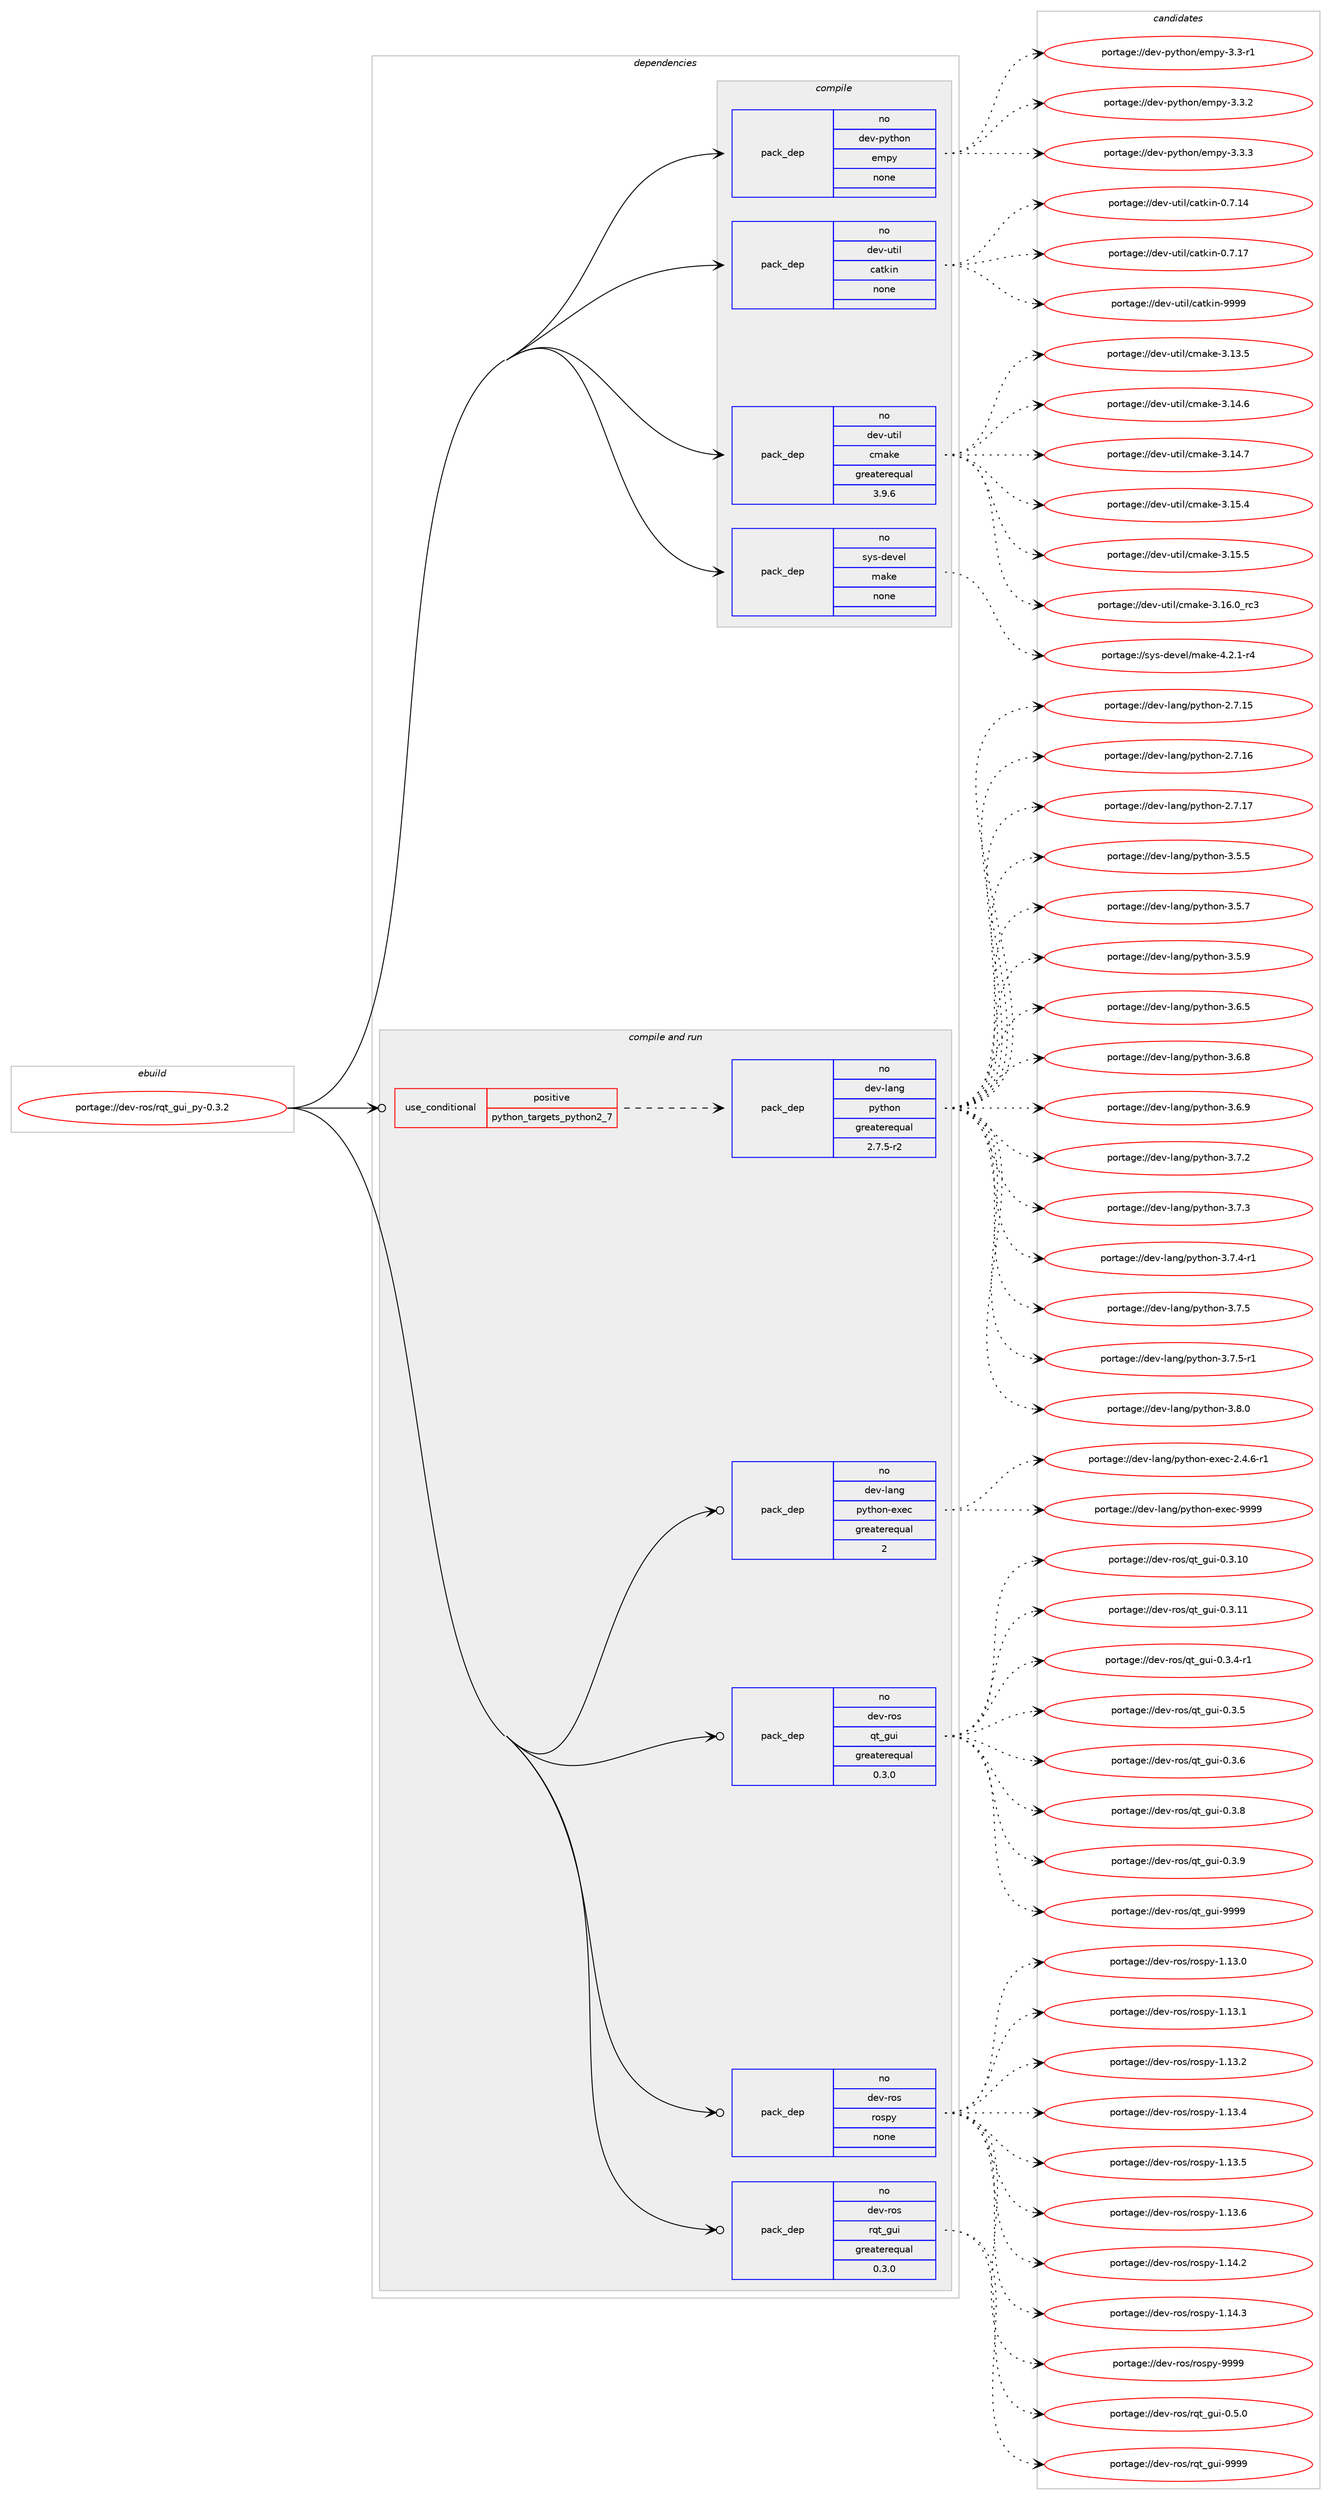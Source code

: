 digraph prolog {

# *************
# Graph options
# *************

newrank=true;
concentrate=true;
compound=true;
graph [rankdir=LR,fontname=Helvetica,fontsize=10,ranksep=1.5];#, ranksep=2.5, nodesep=0.2];
edge  [arrowhead=vee];
node  [fontname=Helvetica,fontsize=10];

# **********
# The ebuild
# **********

subgraph cluster_leftcol {
color=gray;
rank=same;
label=<<i>ebuild</i>>;
id [label="portage://dev-ros/rqt_gui_py-0.3.2", color=red, width=4, href="../dev-ros/rqt_gui_py-0.3.2.svg"];
}

# ****************
# The dependencies
# ****************

subgraph cluster_midcol {
color=gray;
label=<<i>dependencies</i>>;
subgraph cluster_compile {
fillcolor="#eeeeee";
style=filled;
label=<<i>compile</i>>;
subgraph pack152490 {
dependency200497 [label=<<TABLE BORDER="0" CELLBORDER="1" CELLSPACING="0" CELLPADDING="4" WIDTH="220"><TR><TD ROWSPAN="6" CELLPADDING="30">pack_dep</TD></TR><TR><TD WIDTH="110">no</TD></TR><TR><TD>dev-python</TD></TR><TR><TD>empy</TD></TR><TR><TD>none</TD></TR><TR><TD></TD></TR></TABLE>>, shape=none, color=blue];
}
id:e -> dependency200497:w [weight=20,style="solid",arrowhead="vee"];
subgraph pack152491 {
dependency200498 [label=<<TABLE BORDER="0" CELLBORDER="1" CELLSPACING="0" CELLPADDING="4" WIDTH="220"><TR><TD ROWSPAN="6" CELLPADDING="30">pack_dep</TD></TR><TR><TD WIDTH="110">no</TD></TR><TR><TD>dev-util</TD></TR><TR><TD>catkin</TD></TR><TR><TD>none</TD></TR><TR><TD></TD></TR></TABLE>>, shape=none, color=blue];
}
id:e -> dependency200498:w [weight=20,style="solid",arrowhead="vee"];
subgraph pack152492 {
dependency200499 [label=<<TABLE BORDER="0" CELLBORDER="1" CELLSPACING="0" CELLPADDING="4" WIDTH="220"><TR><TD ROWSPAN="6" CELLPADDING="30">pack_dep</TD></TR><TR><TD WIDTH="110">no</TD></TR><TR><TD>dev-util</TD></TR><TR><TD>cmake</TD></TR><TR><TD>greaterequal</TD></TR><TR><TD>3.9.6</TD></TR></TABLE>>, shape=none, color=blue];
}
id:e -> dependency200499:w [weight=20,style="solid",arrowhead="vee"];
subgraph pack152493 {
dependency200500 [label=<<TABLE BORDER="0" CELLBORDER="1" CELLSPACING="0" CELLPADDING="4" WIDTH="220"><TR><TD ROWSPAN="6" CELLPADDING="30">pack_dep</TD></TR><TR><TD WIDTH="110">no</TD></TR><TR><TD>sys-devel</TD></TR><TR><TD>make</TD></TR><TR><TD>none</TD></TR><TR><TD></TD></TR></TABLE>>, shape=none, color=blue];
}
id:e -> dependency200500:w [weight=20,style="solid",arrowhead="vee"];
}
subgraph cluster_compileandrun {
fillcolor="#eeeeee";
style=filled;
label=<<i>compile and run</i>>;
subgraph cond44579 {
dependency200501 [label=<<TABLE BORDER="0" CELLBORDER="1" CELLSPACING="0" CELLPADDING="4"><TR><TD ROWSPAN="3" CELLPADDING="10">use_conditional</TD></TR><TR><TD>positive</TD></TR><TR><TD>python_targets_python2_7</TD></TR></TABLE>>, shape=none, color=red];
subgraph pack152494 {
dependency200502 [label=<<TABLE BORDER="0" CELLBORDER="1" CELLSPACING="0" CELLPADDING="4" WIDTH="220"><TR><TD ROWSPAN="6" CELLPADDING="30">pack_dep</TD></TR><TR><TD WIDTH="110">no</TD></TR><TR><TD>dev-lang</TD></TR><TR><TD>python</TD></TR><TR><TD>greaterequal</TD></TR><TR><TD>2.7.5-r2</TD></TR></TABLE>>, shape=none, color=blue];
}
dependency200501:e -> dependency200502:w [weight=20,style="dashed",arrowhead="vee"];
}
id:e -> dependency200501:w [weight=20,style="solid",arrowhead="odotvee"];
subgraph pack152495 {
dependency200503 [label=<<TABLE BORDER="0" CELLBORDER="1" CELLSPACING="0" CELLPADDING="4" WIDTH="220"><TR><TD ROWSPAN="6" CELLPADDING="30">pack_dep</TD></TR><TR><TD WIDTH="110">no</TD></TR><TR><TD>dev-lang</TD></TR><TR><TD>python-exec</TD></TR><TR><TD>greaterequal</TD></TR><TR><TD>2</TD></TR></TABLE>>, shape=none, color=blue];
}
id:e -> dependency200503:w [weight=20,style="solid",arrowhead="odotvee"];
subgraph pack152496 {
dependency200504 [label=<<TABLE BORDER="0" CELLBORDER="1" CELLSPACING="0" CELLPADDING="4" WIDTH="220"><TR><TD ROWSPAN="6" CELLPADDING="30">pack_dep</TD></TR><TR><TD WIDTH="110">no</TD></TR><TR><TD>dev-ros</TD></TR><TR><TD>qt_gui</TD></TR><TR><TD>greaterequal</TD></TR><TR><TD>0.3.0</TD></TR></TABLE>>, shape=none, color=blue];
}
id:e -> dependency200504:w [weight=20,style="solid",arrowhead="odotvee"];
subgraph pack152497 {
dependency200505 [label=<<TABLE BORDER="0" CELLBORDER="1" CELLSPACING="0" CELLPADDING="4" WIDTH="220"><TR><TD ROWSPAN="6" CELLPADDING="30">pack_dep</TD></TR><TR><TD WIDTH="110">no</TD></TR><TR><TD>dev-ros</TD></TR><TR><TD>rospy</TD></TR><TR><TD>none</TD></TR><TR><TD></TD></TR></TABLE>>, shape=none, color=blue];
}
id:e -> dependency200505:w [weight=20,style="solid",arrowhead="odotvee"];
subgraph pack152498 {
dependency200506 [label=<<TABLE BORDER="0" CELLBORDER="1" CELLSPACING="0" CELLPADDING="4" WIDTH="220"><TR><TD ROWSPAN="6" CELLPADDING="30">pack_dep</TD></TR><TR><TD WIDTH="110">no</TD></TR><TR><TD>dev-ros</TD></TR><TR><TD>rqt_gui</TD></TR><TR><TD>greaterequal</TD></TR><TR><TD>0.3.0</TD></TR></TABLE>>, shape=none, color=blue];
}
id:e -> dependency200506:w [weight=20,style="solid",arrowhead="odotvee"];
}
subgraph cluster_run {
fillcolor="#eeeeee";
style=filled;
label=<<i>run</i>>;
}
}

# **************
# The candidates
# **************

subgraph cluster_choices {
rank=same;
color=gray;
label=<<i>candidates</i>>;

subgraph choice152490 {
color=black;
nodesep=1;
choiceportage1001011184511212111610411111047101109112121455146514511449 [label="portage://dev-python/empy-3.3-r1", color=red, width=4,href="../dev-python/empy-3.3-r1.svg"];
choiceportage1001011184511212111610411111047101109112121455146514650 [label="portage://dev-python/empy-3.3.2", color=red, width=4,href="../dev-python/empy-3.3.2.svg"];
choiceportage1001011184511212111610411111047101109112121455146514651 [label="portage://dev-python/empy-3.3.3", color=red, width=4,href="../dev-python/empy-3.3.3.svg"];
dependency200497:e -> choiceportage1001011184511212111610411111047101109112121455146514511449:w [style=dotted,weight="100"];
dependency200497:e -> choiceportage1001011184511212111610411111047101109112121455146514650:w [style=dotted,weight="100"];
dependency200497:e -> choiceportage1001011184511212111610411111047101109112121455146514651:w [style=dotted,weight="100"];
}
subgraph choice152491 {
color=black;
nodesep=1;
choiceportage1001011184511711610510847999711610710511045484655464952 [label="portage://dev-util/catkin-0.7.14", color=red, width=4,href="../dev-util/catkin-0.7.14.svg"];
choiceportage1001011184511711610510847999711610710511045484655464955 [label="portage://dev-util/catkin-0.7.17", color=red, width=4,href="../dev-util/catkin-0.7.17.svg"];
choiceportage100101118451171161051084799971161071051104557575757 [label="portage://dev-util/catkin-9999", color=red, width=4,href="../dev-util/catkin-9999.svg"];
dependency200498:e -> choiceportage1001011184511711610510847999711610710511045484655464952:w [style=dotted,weight="100"];
dependency200498:e -> choiceportage1001011184511711610510847999711610710511045484655464955:w [style=dotted,weight="100"];
dependency200498:e -> choiceportage100101118451171161051084799971161071051104557575757:w [style=dotted,weight="100"];
}
subgraph choice152492 {
color=black;
nodesep=1;
choiceportage1001011184511711610510847991099710710145514649514653 [label="portage://dev-util/cmake-3.13.5", color=red, width=4,href="../dev-util/cmake-3.13.5.svg"];
choiceportage1001011184511711610510847991099710710145514649524654 [label="portage://dev-util/cmake-3.14.6", color=red, width=4,href="../dev-util/cmake-3.14.6.svg"];
choiceportage1001011184511711610510847991099710710145514649524655 [label="portage://dev-util/cmake-3.14.7", color=red, width=4,href="../dev-util/cmake-3.14.7.svg"];
choiceportage1001011184511711610510847991099710710145514649534652 [label="portage://dev-util/cmake-3.15.4", color=red, width=4,href="../dev-util/cmake-3.15.4.svg"];
choiceportage1001011184511711610510847991099710710145514649534653 [label="portage://dev-util/cmake-3.15.5", color=red, width=4,href="../dev-util/cmake-3.15.5.svg"];
choiceportage1001011184511711610510847991099710710145514649544648951149951 [label="portage://dev-util/cmake-3.16.0_rc3", color=red, width=4,href="../dev-util/cmake-3.16.0_rc3.svg"];
dependency200499:e -> choiceportage1001011184511711610510847991099710710145514649514653:w [style=dotted,weight="100"];
dependency200499:e -> choiceportage1001011184511711610510847991099710710145514649524654:w [style=dotted,weight="100"];
dependency200499:e -> choiceportage1001011184511711610510847991099710710145514649524655:w [style=dotted,weight="100"];
dependency200499:e -> choiceportage1001011184511711610510847991099710710145514649534652:w [style=dotted,weight="100"];
dependency200499:e -> choiceportage1001011184511711610510847991099710710145514649534653:w [style=dotted,weight="100"];
dependency200499:e -> choiceportage1001011184511711610510847991099710710145514649544648951149951:w [style=dotted,weight="100"];
}
subgraph choice152493 {
color=black;
nodesep=1;
choiceportage1151211154510010111810110847109971071014552465046494511452 [label="portage://sys-devel/make-4.2.1-r4", color=red, width=4,href="../sys-devel/make-4.2.1-r4.svg"];
dependency200500:e -> choiceportage1151211154510010111810110847109971071014552465046494511452:w [style=dotted,weight="100"];
}
subgraph choice152494 {
color=black;
nodesep=1;
choiceportage10010111845108971101034711212111610411111045504655464953 [label="portage://dev-lang/python-2.7.15", color=red, width=4,href="../dev-lang/python-2.7.15.svg"];
choiceportage10010111845108971101034711212111610411111045504655464954 [label="portage://dev-lang/python-2.7.16", color=red, width=4,href="../dev-lang/python-2.7.16.svg"];
choiceportage10010111845108971101034711212111610411111045504655464955 [label="portage://dev-lang/python-2.7.17", color=red, width=4,href="../dev-lang/python-2.7.17.svg"];
choiceportage100101118451089711010347112121116104111110455146534653 [label="portage://dev-lang/python-3.5.5", color=red, width=4,href="../dev-lang/python-3.5.5.svg"];
choiceportage100101118451089711010347112121116104111110455146534655 [label="portage://dev-lang/python-3.5.7", color=red, width=4,href="../dev-lang/python-3.5.7.svg"];
choiceportage100101118451089711010347112121116104111110455146534657 [label="portage://dev-lang/python-3.5.9", color=red, width=4,href="../dev-lang/python-3.5.9.svg"];
choiceportage100101118451089711010347112121116104111110455146544653 [label="portage://dev-lang/python-3.6.5", color=red, width=4,href="../dev-lang/python-3.6.5.svg"];
choiceportage100101118451089711010347112121116104111110455146544656 [label="portage://dev-lang/python-3.6.8", color=red, width=4,href="../dev-lang/python-3.6.8.svg"];
choiceportage100101118451089711010347112121116104111110455146544657 [label="portage://dev-lang/python-3.6.9", color=red, width=4,href="../dev-lang/python-3.6.9.svg"];
choiceportage100101118451089711010347112121116104111110455146554650 [label="portage://dev-lang/python-3.7.2", color=red, width=4,href="../dev-lang/python-3.7.2.svg"];
choiceportage100101118451089711010347112121116104111110455146554651 [label="portage://dev-lang/python-3.7.3", color=red, width=4,href="../dev-lang/python-3.7.3.svg"];
choiceportage1001011184510897110103471121211161041111104551465546524511449 [label="portage://dev-lang/python-3.7.4-r1", color=red, width=4,href="../dev-lang/python-3.7.4-r1.svg"];
choiceportage100101118451089711010347112121116104111110455146554653 [label="portage://dev-lang/python-3.7.5", color=red, width=4,href="../dev-lang/python-3.7.5.svg"];
choiceportage1001011184510897110103471121211161041111104551465546534511449 [label="portage://dev-lang/python-3.7.5-r1", color=red, width=4,href="../dev-lang/python-3.7.5-r1.svg"];
choiceportage100101118451089711010347112121116104111110455146564648 [label="portage://dev-lang/python-3.8.0", color=red, width=4,href="../dev-lang/python-3.8.0.svg"];
dependency200502:e -> choiceportage10010111845108971101034711212111610411111045504655464953:w [style=dotted,weight="100"];
dependency200502:e -> choiceportage10010111845108971101034711212111610411111045504655464954:w [style=dotted,weight="100"];
dependency200502:e -> choiceportage10010111845108971101034711212111610411111045504655464955:w [style=dotted,weight="100"];
dependency200502:e -> choiceportage100101118451089711010347112121116104111110455146534653:w [style=dotted,weight="100"];
dependency200502:e -> choiceportage100101118451089711010347112121116104111110455146534655:w [style=dotted,weight="100"];
dependency200502:e -> choiceportage100101118451089711010347112121116104111110455146534657:w [style=dotted,weight="100"];
dependency200502:e -> choiceportage100101118451089711010347112121116104111110455146544653:w [style=dotted,weight="100"];
dependency200502:e -> choiceportage100101118451089711010347112121116104111110455146544656:w [style=dotted,weight="100"];
dependency200502:e -> choiceportage100101118451089711010347112121116104111110455146544657:w [style=dotted,weight="100"];
dependency200502:e -> choiceportage100101118451089711010347112121116104111110455146554650:w [style=dotted,weight="100"];
dependency200502:e -> choiceportage100101118451089711010347112121116104111110455146554651:w [style=dotted,weight="100"];
dependency200502:e -> choiceportage1001011184510897110103471121211161041111104551465546524511449:w [style=dotted,weight="100"];
dependency200502:e -> choiceportage100101118451089711010347112121116104111110455146554653:w [style=dotted,weight="100"];
dependency200502:e -> choiceportage1001011184510897110103471121211161041111104551465546534511449:w [style=dotted,weight="100"];
dependency200502:e -> choiceportage100101118451089711010347112121116104111110455146564648:w [style=dotted,weight="100"];
}
subgraph choice152495 {
color=black;
nodesep=1;
choiceportage10010111845108971101034711212111610411111045101120101994550465246544511449 [label="portage://dev-lang/python-exec-2.4.6-r1", color=red, width=4,href="../dev-lang/python-exec-2.4.6-r1.svg"];
choiceportage10010111845108971101034711212111610411111045101120101994557575757 [label="portage://dev-lang/python-exec-9999", color=red, width=4,href="../dev-lang/python-exec-9999.svg"];
dependency200503:e -> choiceportage10010111845108971101034711212111610411111045101120101994550465246544511449:w [style=dotted,weight="100"];
dependency200503:e -> choiceportage10010111845108971101034711212111610411111045101120101994557575757:w [style=dotted,weight="100"];
}
subgraph choice152496 {
color=black;
nodesep=1;
choiceportage10010111845114111115471131169510311710545484651464948 [label="portage://dev-ros/qt_gui-0.3.10", color=red, width=4,href="../dev-ros/qt_gui-0.3.10.svg"];
choiceportage10010111845114111115471131169510311710545484651464949 [label="portage://dev-ros/qt_gui-0.3.11", color=red, width=4,href="../dev-ros/qt_gui-0.3.11.svg"];
choiceportage1001011184511411111547113116951031171054548465146524511449 [label="portage://dev-ros/qt_gui-0.3.4-r1", color=red, width=4,href="../dev-ros/qt_gui-0.3.4-r1.svg"];
choiceportage100101118451141111154711311695103117105454846514653 [label="portage://dev-ros/qt_gui-0.3.5", color=red, width=4,href="../dev-ros/qt_gui-0.3.5.svg"];
choiceportage100101118451141111154711311695103117105454846514654 [label="portage://dev-ros/qt_gui-0.3.6", color=red, width=4,href="../dev-ros/qt_gui-0.3.6.svg"];
choiceportage100101118451141111154711311695103117105454846514656 [label="portage://dev-ros/qt_gui-0.3.8", color=red, width=4,href="../dev-ros/qt_gui-0.3.8.svg"];
choiceportage100101118451141111154711311695103117105454846514657 [label="portage://dev-ros/qt_gui-0.3.9", color=red, width=4,href="../dev-ros/qt_gui-0.3.9.svg"];
choiceportage1001011184511411111547113116951031171054557575757 [label="portage://dev-ros/qt_gui-9999", color=red, width=4,href="../dev-ros/qt_gui-9999.svg"];
dependency200504:e -> choiceportage10010111845114111115471131169510311710545484651464948:w [style=dotted,weight="100"];
dependency200504:e -> choiceportage10010111845114111115471131169510311710545484651464949:w [style=dotted,weight="100"];
dependency200504:e -> choiceportage1001011184511411111547113116951031171054548465146524511449:w [style=dotted,weight="100"];
dependency200504:e -> choiceportage100101118451141111154711311695103117105454846514653:w [style=dotted,weight="100"];
dependency200504:e -> choiceportage100101118451141111154711311695103117105454846514654:w [style=dotted,weight="100"];
dependency200504:e -> choiceportage100101118451141111154711311695103117105454846514656:w [style=dotted,weight="100"];
dependency200504:e -> choiceportage100101118451141111154711311695103117105454846514657:w [style=dotted,weight="100"];
dependency200504:e -> choiceportage1001011184511411111547113116951031171054557575757:w [style=dotted,weight="100"];
}
subgraph choice152497 {
color=black;
nodesep=1;
choiceportage100101118451141111154711411111511212145494649514648 [label="portage://dev-ros/rospy-1.13.0", color=red, width=4,href="../dev-ros/rospy-1.13.0.svg"];
choiceportage100101118451141111154711411111511212145494649514649 [label="portage://dev-ros/rospy-1.13.1", color=red, width=4,href="../dev-ros/rospy-1.13.1.svg"];
choiceportage100101118451141111154711411111511212145494649514650 [label="portage://dev-ros/rospy-1.13.2", color=red, width=4,href="../dev-ros/rospy-1.13.2.svg"];
choiceportage100101118451141111154711411111511212145494649514652 [label="portage://dev-ros/rospy-1.13.4", color=red, width=4,href="../dev-ros/rospy-1.13.4.svg"];
choiceportage100101118451141111154711411111511212145494649514653 [label="portage://dev-ros/rospy-1.13.5", color=red, width=4,href="../dev-ros/rospy-1.13.5.svg"];
choiceportage100101118451141111154711411111511212145494649514654 [label="portage://dev-ros/rospy-1.13.6", color=red, width=4,href="../dev-ros/rospy-1.13.6.svg"];
choiceportage100101118451141111154711411111511212145494649524650 [label="portage://dev-ros/rospy-1.14.2", color=red, width=4,href="../dev-ros/rospy-1.14.2.svg"];
choiceportage100101118451141111154711411111511212145494649524651 [label="portage://dev-ros/rospy-1.14.3", color=red, width=4,href="../dev-ros/rospy-1.14.3.svg"];
choiceportage10010111845114111115471141111151121214557575757 [label="portage://dev-ros/rospy-9999", color=red, width=4,href="../dev-ros/rospy-9999.svg"];
dependency200505:e -> choiceportage100101118451141111154711411111511212145494649514648:w [style=dotted,weight="100"];
dependency200505:e -> choiceportage100101118451141111154711411111511212145494649514649:w [style=dotted,weight="100"];
dependency200505:e -> choiceportage100101118451141111154711411111511212145494649514650:w [style=dotted,weight="100"];
dependency200505:e -> choiceportage100101118451141111154711411111511212145494649514652:w [style=dotted,weight="100"];
dependency200505:e -> choiceportage100101118451141111154711411111511212145494649514653:w [style=dotted,weight="100"];
dependency200505:e -> choiceportage100101118451141111154711411111511212145494649514654:w [style=dotted,weight="100"];
dependency200505:e -> choiceportage100101118451141111154711411111511212145494649524650:w [style=dotted,weight="100"];
dependency200505:e -> choiceportage100101118451141111154711411111511212145494649524651:w [style=dotted,weight="100"];
dependency200505:e -> choiceportage10010111845114111115471141111151121214557575757:w [style=dotted,weight="100"];
}
subgraph choice152498 {
color=black;
nodesep=1;
choiceportage100101118451141111154711411311695103117105454846534648 [label="portage://dev-ros/rqt_gui-0.5.0", color=red, width=4,href="../dev-ros/rqt_gui-0.5.0.svg"];
choiceportage1001011184511411111547114113116951031171054557575757 [label="portage://dev-ros/rqt_gui-9999", color=red, width=4,href="../dev-ros/rqt_gui-9999.svg"];
dependency200506:e -> choiceportage100101118451141111154711411311695103117105454846534648:w [style=dotted,weight="100"];
dependency200506:e -> choiceportage1001011184511411111547114113116951031171054557575757:w [style=dotted,weight="100"];
}
}

}
